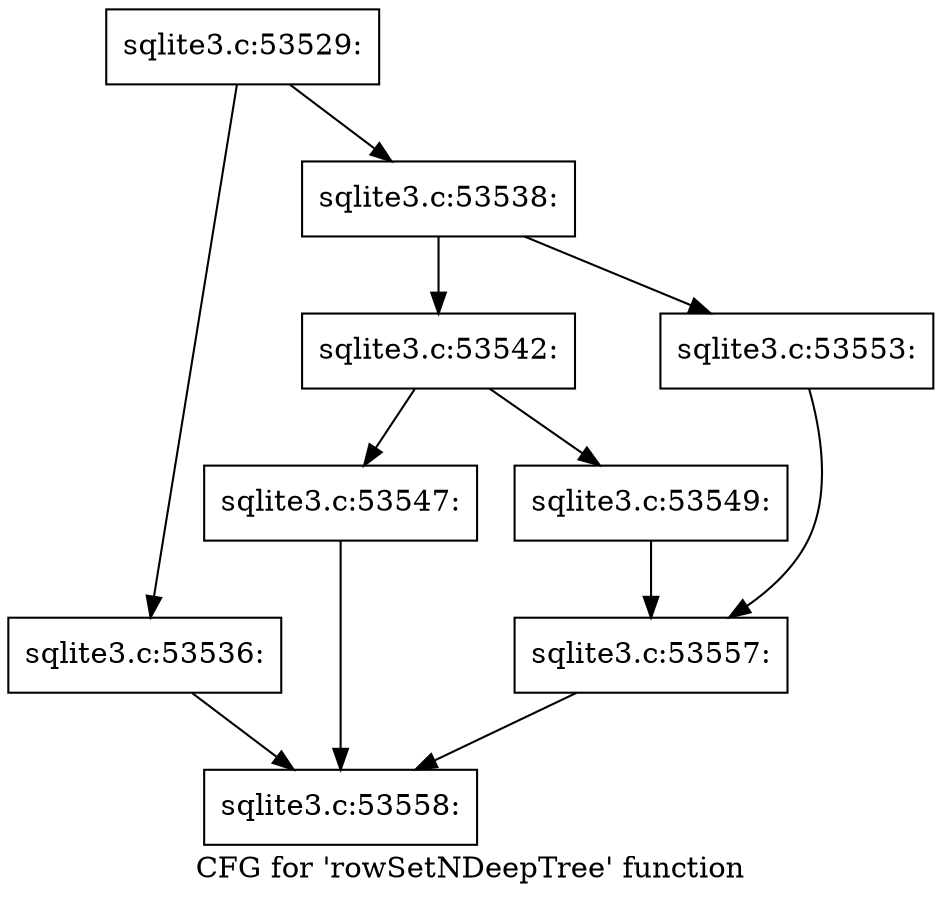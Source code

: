digraph "CFG for 'rowSetNDeepTree' function" {
	label="CFG for 'rowSetNDeepTree' function";

	Node0x55c0f8484700 [shape=record,label="{sqlite3.c:53529:}"];
	Node0x55c0f8484700 -> Node0x55c0f8492c80;
	Node0x55c0f8484700 -> Node0x55c0f8492cd0;
	Node0x55c0f8492c80 [shape=record,label="{sqlite3.c:53536:}"];
	Node0x55c0f8492c80 -> Node0x55c0f5810db0;
	Node0x55c0f8492cd0 [shape=record,label="{sqlite3.c:53538:}"];
	Node0x55c0f8492cd0 -> Node0x55c0f8493290;
	Node0x55c0f8492cd0 -> Node0x55c0f8493330;
	Node0x55c0f8493290 [shape=record,label="{sqlite3.c:53542:}"];
	Node0x55c0f8493290 -> Node0x55c0f8493d10;
	Node0x55c0f8493290 -> Node0x55c0f8493d60;
	Node0x55c0f8493d10 [shape=record,label="{sqlite3.c:53547:}"];
	Node0x55c0f8493d10 -> Node0x55c0f5810db0;
	Node0x55c0f8493d60 [shape=record,label="{sqlite3.c:53549:}"];
	Node0x55c0f8493d60 -> Node0x55c0f84932e0;
	Node0x55c0f8493330 [shape=record,label="{sqlite3.c:53553:}"];
	Node0x55c0f8493330 -> Node0x55c0f84932e0;
	Node0x55c0f84932e0 [shape=record,label="{sqlite3.c:53557:}"];
	Node0x55c0f84932e0 -> Node0x55c0f5810db0;
	Node0x55c0f5810db0 [shape=record,label="{sqlite3.c:53558:}"];
}
